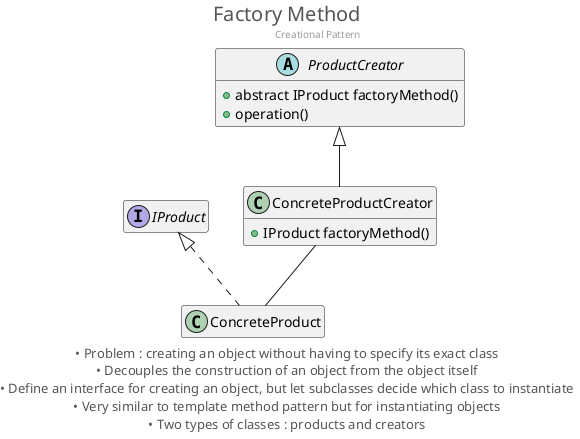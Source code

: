 @startuml
' skinparam dpi 300
skinparam FooterFontColor #555
skinparam FooterFontSize 13
hide empty fields
hide empty methods

center header
<font color=#555555 size=20>Factory Method</font>
<font color=#999999>Creational Pattern</font>
endheader

left footer
• Problem : creating an object without having to specify its exact class
• Decouples the construction of an object from the object itself
• Define an interface for creating an object, but let subclasses decide which class to instantiate
• Very similar to template method pattern but for instantiating objects
• Two types of classes : products and creators
endfooter

interface IProduct
{
}

class ConcreteProduct implements IProduct

abstract class ProductCreator
{
   +abstract IProduct factoryMethod()
   +operation()
}

class ConcreteProductCreator extends ProductCreator
{
   +IProduct factoryMethod()
}

ConcreteProductCreator -- ConcreteProduct
@enduml
